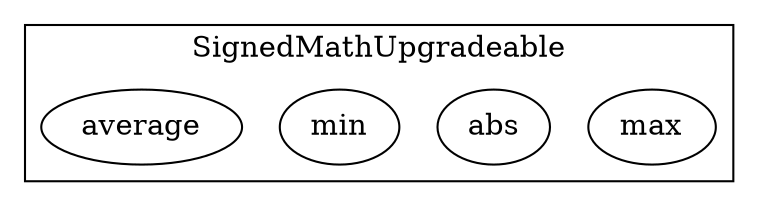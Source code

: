strict digraph {
subgraph cluster_3462_SignedMathUpgradeable {
label = "SignedMathUpgradeable"
"3462_max" [label="max"]
"3462_abs" [label="abs"]
"3462_min" [label="min"]
"3462_average" [label="average"]
}subgraph cluster_solidity {
label = "[Solidity]"
}
}